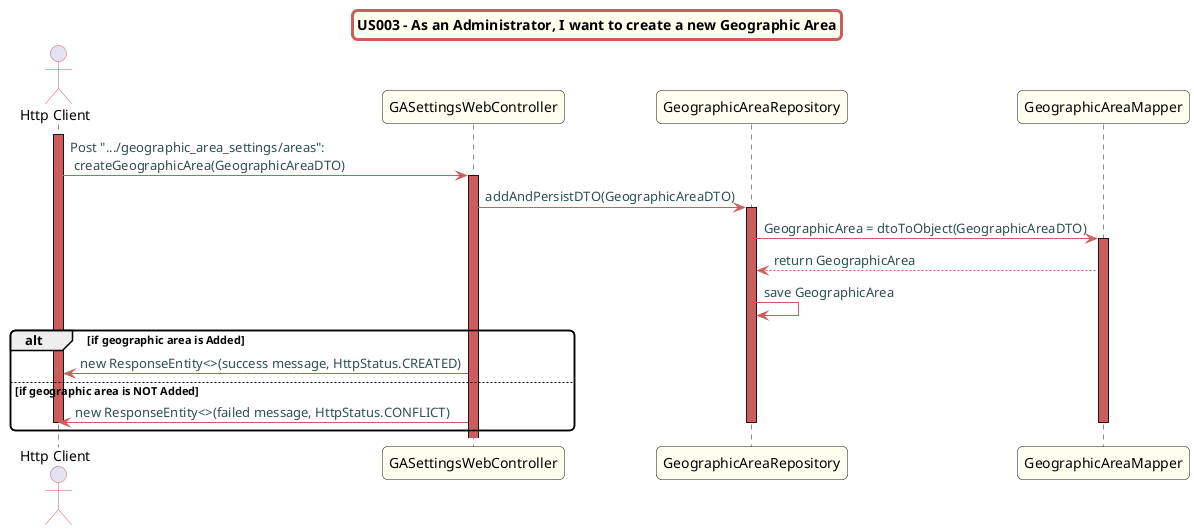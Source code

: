 @startuml
skinparam titleBorderRoundCorner 10
skinparam titleBorderThickness 3
skinparam titleBorderColor indianred
skinparam titleBackgroundColor ivory
skinparam FontName quicksand

skinparam actor {
 	BorderColor indianred
 	}

 skinparam sequence {
 	LifeLineBackgroundColor indianred
 	ParticipantBackgroundColor ivory
}

 skinparam roundcorner 10

 skinparam component {
   arrowThickness 1
   ArrowFontName Verdana
   ArrowColor indianred
   ArrowFontColor darkslategrey
 }
title US003 - As an Administrator, I want to create a new Geographic Area

actor "Http Client"
activate "Http Client"
"Http Client" -> "GASettingsWebController":  Post ".../geographic_area_settings/areas":\n createGeographicArea(GeographicAreaDTO)
activate "GASettingsWebController"
"GASettingsWebController" -> "GeographicAreaRepository": addAndPersistDTO(GeographicAreaDTO)
activate "GeographicAreaRepository"
"GeographicAreaRepository" -> "GeographicAreaMapper": GeographicArea = dtoToObject(GeographicAreaDTO)
activate "GeographicAreaMapper"
"GeographicAreaMapper" --> "GeographicAreaRepository": return GeographicArea
"GeographicAreaRepository" -> "GeographicAreaRepository": save GeographicArea
alt if geographic area is Added
"GASettingsWebController" -> "Http Client": new ResponseEntity<>(success message, HttpStatus.CREATED)
else if geographic area is NOT Added
"GASettingsWebController" -> "Http Client": new ResponseEntity<>(failed message, HttpStatus.CONFLICT)
deactivate "GeographicAreaMapper"
deactivate "GeographicAreaRepository"
deactivate "Http Client"
end

@enduml